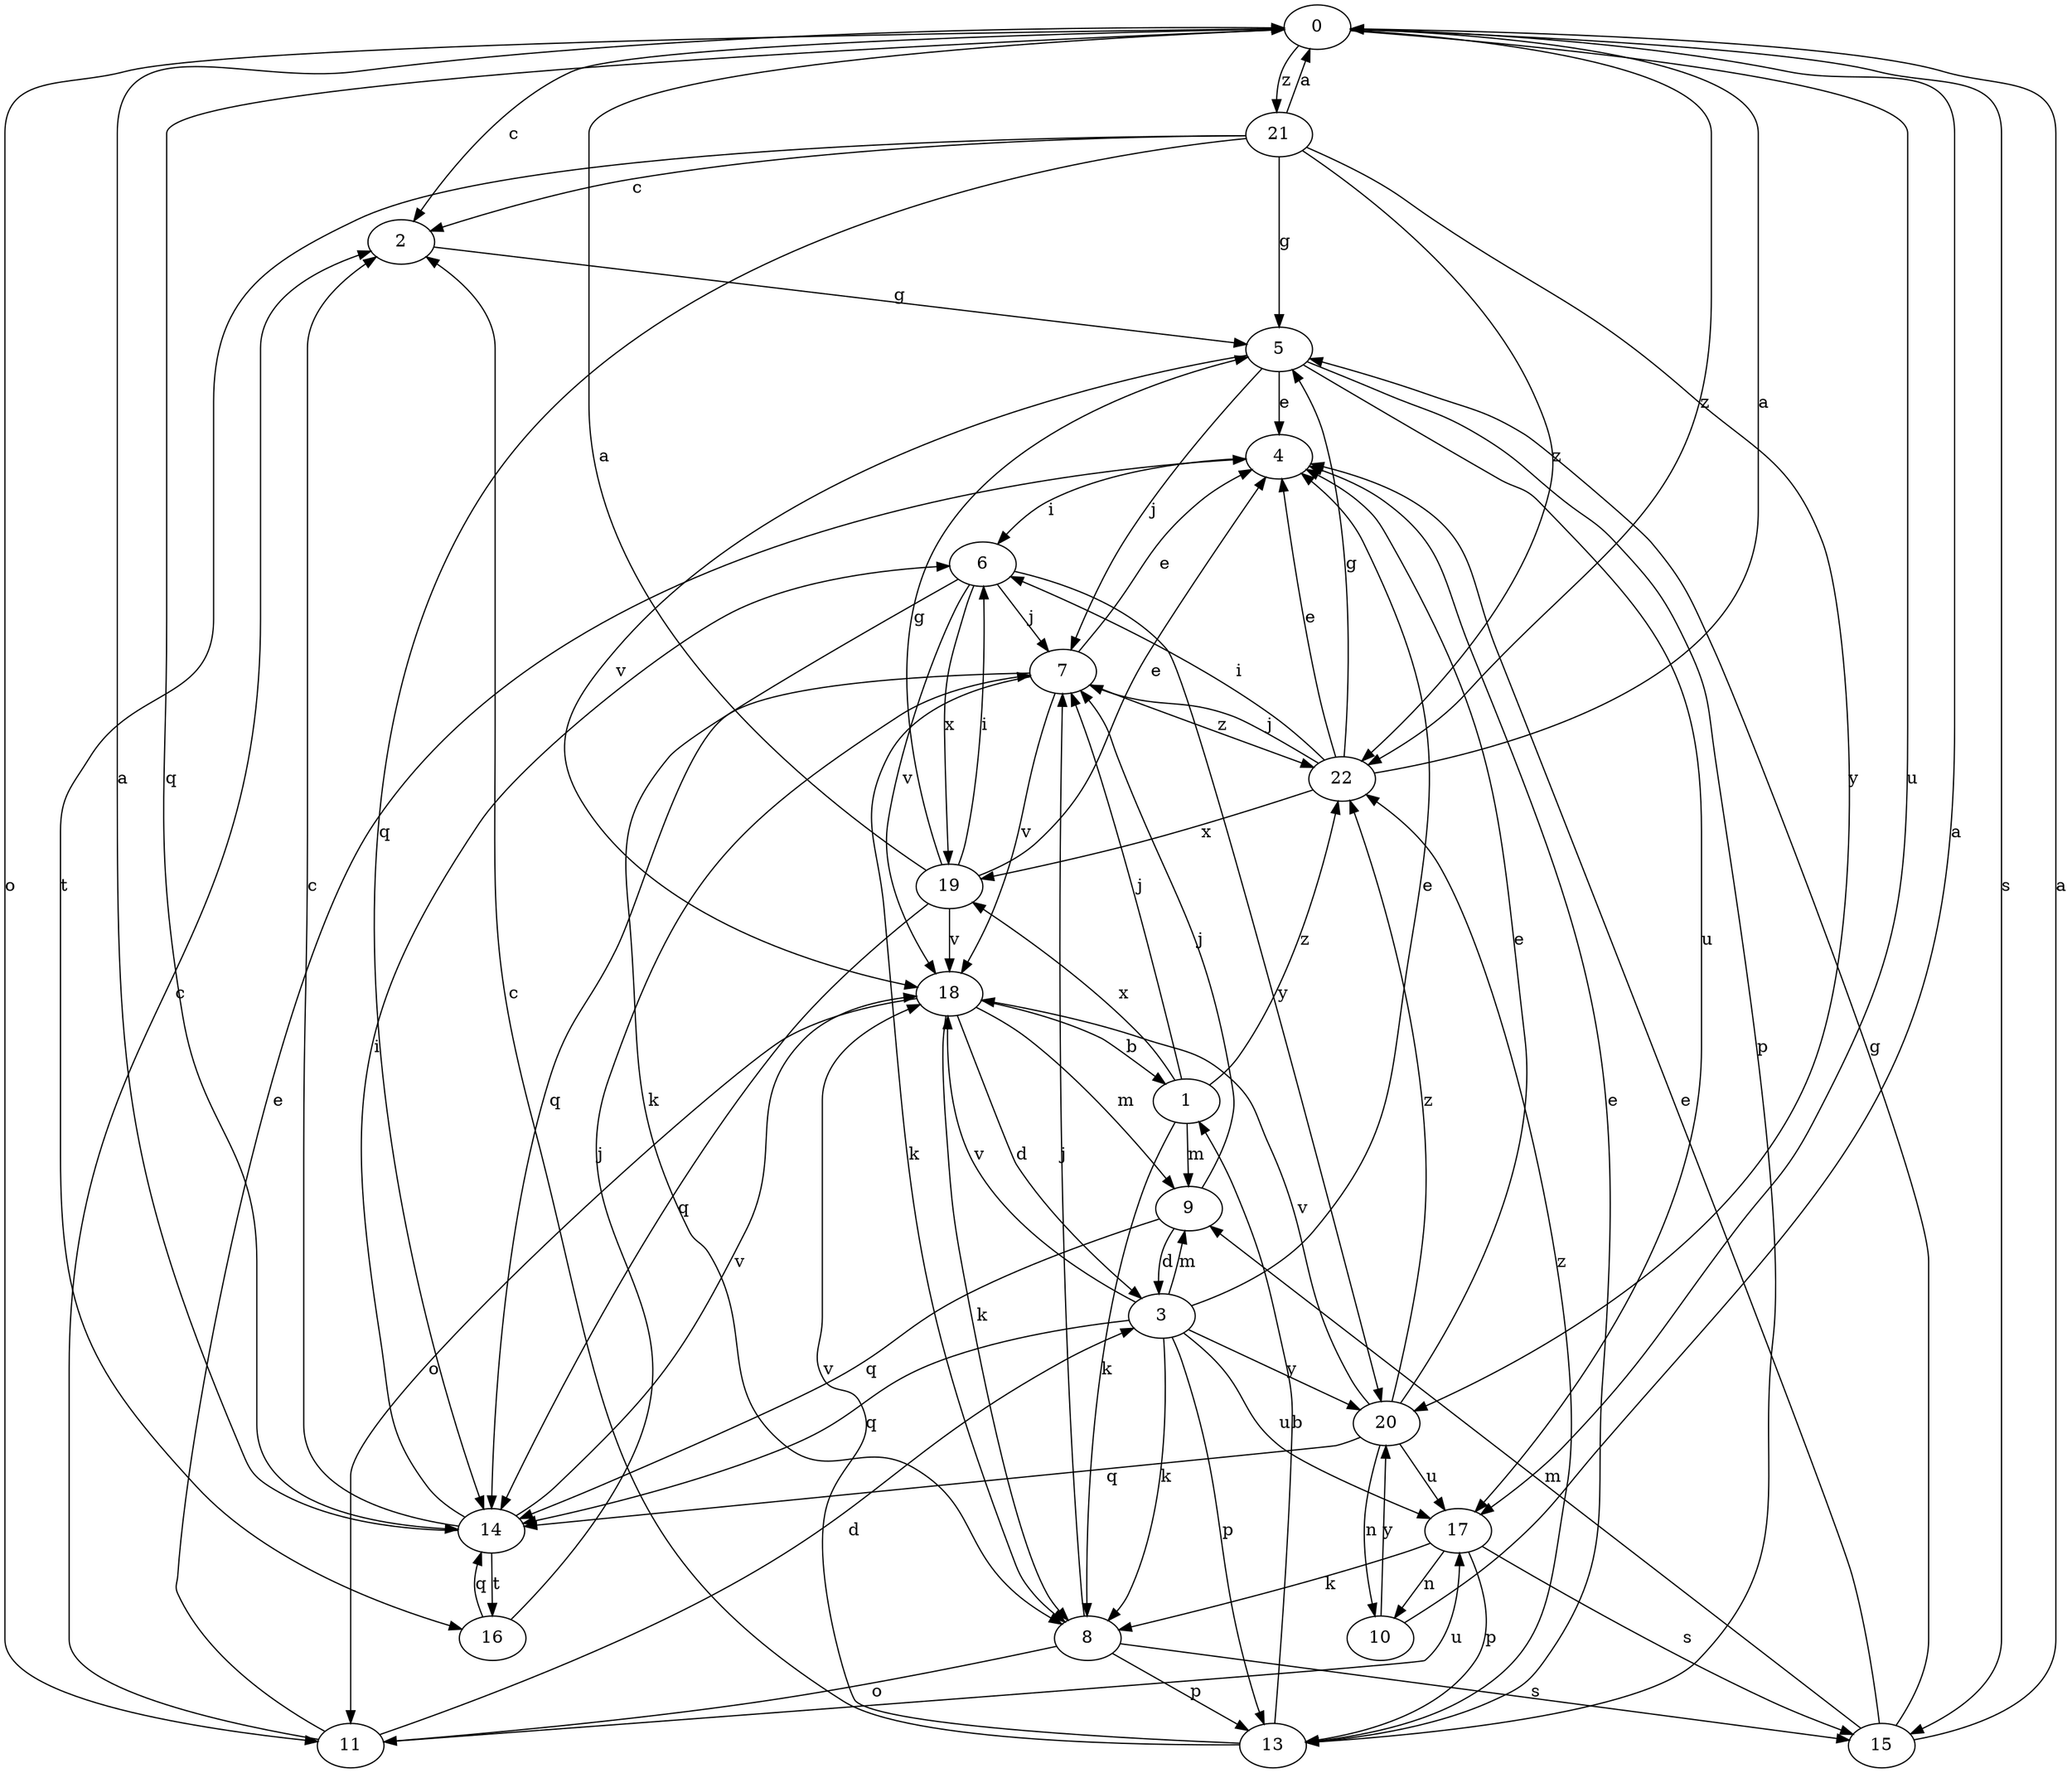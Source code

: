 strict digraph  {
0;
1;
2;
3;
4;
5;
6;
7;
8;
9;
10;
11;
13;
14;
15;
16;
17;
18;
19;
20;
21;
22;
0 -> 2  [label=c];
0 -> 11  [label=o];
0 -> 14  [label=q];
0 -> 15  [label=s];
0 -> 17  [label=u];
0 -> 21  [label=z];
0 -> 22  [label=z];
1 -> 7  [label=j];
1 -> 8  [label=k];
1 -> 9  [label=m];
1 -> 19  [label=x];
1 -> 22  [label=z];
2 -> 5  [label=g];
3 -> 4  [label=e];
3 -> 8  [label=k];
3 -> 9  [label=m];
3 -> 13  [label=p];
3 -> 14  [label=q];
3 -> 17  [label=u];
3 -> 18  [label=v];
3 -> 20  [label=y];
4 -> 6  [label=i];
5 -> 4  [label=e];
5 -> 7  [label=j];
5 -> 13  [label=p];
5 -> 17  [label=u];
5 -> 18  [label=v];
6 -> 7  [label=j];
6 -> 8  [label=k];
6 -> 18  [label=v];
6 -> 19  [label=x];
6 -> 20  [label=y];
7 -> 4  [label=e];
7 -> 8  [label=k];
7 -> 14  [label=q];
7 -> 18  [label=v];
7 -> 22  [label=z];
8 -> 7  [label=j];
8 -> 11  [label=o];
8 -> 13  [label=p];
8 -> 15  [label=s];
9 -> 3  [label=d];
9 -> 7  [label=j];
9 -> 14  [label=q];
10 -> 0  [label=a];
10 -> 20  [label=y];
11 -> 2  [label=c];
11 -> 3  [label=d];
11 -> 4  [label=e];
11 -> 17  [label=u];
13 -> 1  [label=b];
13 -> 2  [label=c];
13 -> 4  [label=e];
13 -> 18  [label=v];
13 -> 22  [label=z];
14 -> 0  [label=a];
14 -> 2  [label=c];
14 -> 6  [label=i];
14 -> 16  [label=t];
14 -> 18  [label=v];
15 -> 0  [label=a];
15 -> 4  [label=e];
15 -> 5  [label=g];
15 -> 9  [label=m];
16 -> 7  [label=j];
16 -> 14  [label=q];
17 -> 8  [label=k];
17 -> 10  [label=n];
17 -> 13  [label=p];
17 -> 15  [label=s];
18 -> 1  [label=b];
18 -> 3  [label=d];
18 -> 8  [label=k];
18 -> 9  [label=m];
18 -> 11  [label=o];
19 -> 0  [label=a];
19 -> 4  [label=e];
19 -> 5  [label=g];
19 -> 6  [label=i];
19 -> 14  [label=q];
19 -> 18  [label=v];
20 -> 4  [label=e];
20 -> 10  [label=n];
20 -> 14  [label=q];
20 -> 17  [label=u];
20 -> 18  [label=v];
20 -> 22  [label=z];
21 -> 0  [label=a];
21 -> 2  [label=c];
21 -> 5  [label=g];
21 -> 14  [label=q];
21 -> 16  [label=t];
21 -> 20  [label=y];
21 -> 22  [label=z];
22 -> 0  [label=a];
22 -> 4  [label=e];
22 -> 5  [label=g];
22 -> 6  [label=i];
22 -> 7  [label=j];
22 -> 19  [label=x];
}
